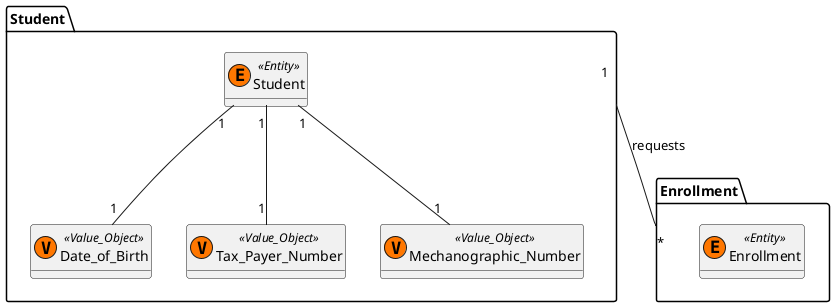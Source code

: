 



  @startuml
    hide methods

    package Enrollment{
    class Enrollment << (E,#FF7700) Entity >> {
    }
    }




    package Student {
    class Date_of_Birth << (V,#FF7700) Value_Object >> {}
          class Tax_Payer_Number << (V,#FF7700) Value_Object >> {}
      class Student << (E,#FF7700) Entity >> {}
      class Mechanographic_Number << (V,#FF7700) Value_Object >> {}
      Student "1" -- "1" Mechanographic_Number
      Student "1" -- "1" Date_of_Birth
      Student "1" -- "1" Tax_Payer_Number
    }









    Student "1" -- "*" Enrollment : requests



    @enduml
